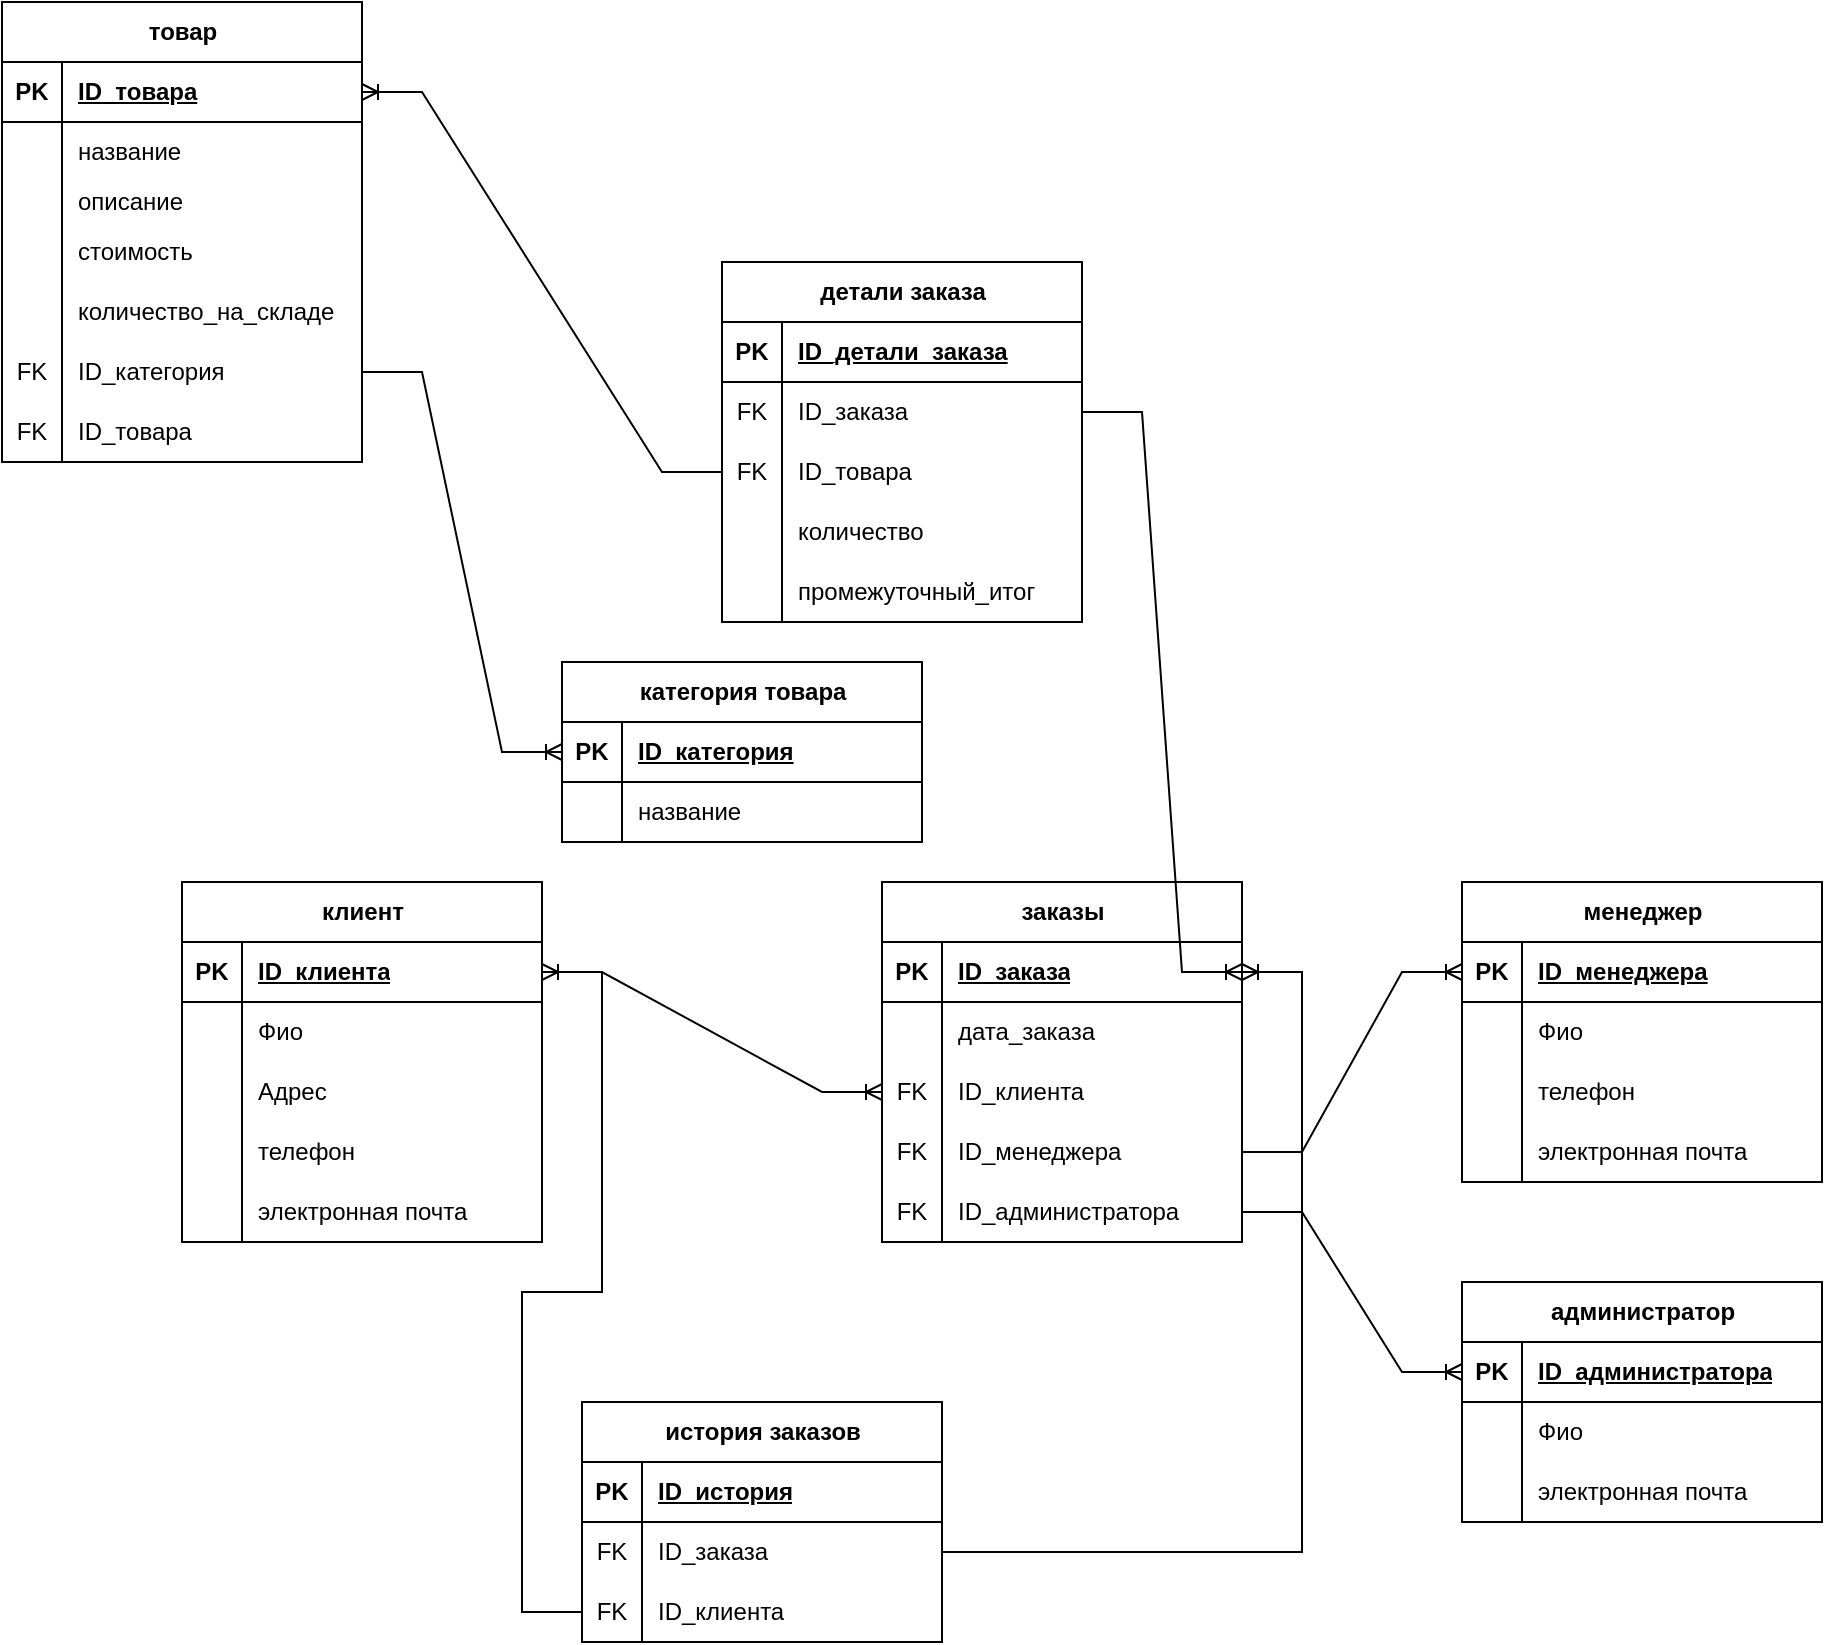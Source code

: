 <mxfile version="21.7.5" type="github">
  <diagram name="Страница — 1" id="rhq1m8IXzaC4B80bIpwR">
    <mxGraphModel dx="1939" dy="1632" grid="1" gridSize="10" guides="1" tooltips="1" connect="1" arrows="1" fold="1" page="1" pageScale="1" pageWidth="827" pageHeight="1169" math="0" shadow="0">
      <root>
        <mxCell id="0" />
        <mxCell id="1" parent="0" />
        <mxCell id="VX7Q1W0GFplWnX7gMB8S-1" value="клиент" style="shape=table;startSize=30;container=1;collapsible=1;childLayout=tableLayout;fixedRows=1;rowLines=0;fontStyle=1;align=center;resizeLast=1;html=1;" vertex="1" parent="1">
          <mxGeometry x="80" y="360" width="180" height="180" as="geometry" />
        </mxCell>
        <mxCell id="VX7Q1W0GFplWnX7gMB8S-2" value="" style="shape=tableRow;horizontal=0;startSize=0;swimlaneHead=0;swimlaneBody=0;fillColor=none;collapsible=0;dropTarget=0;points=[[0,0.5],[1,0.5]];portConstraint=eastwest;top=0;left=0;right=0;bottom=1;" vertex="1" parent="VX7Q1W0GFplWnX7gMB8S-1">
          <mxGeometry y="30" width="180" height="30" as="geometry" />
        </mxCell>
        <mxCell id="VX7Q1W0GFplWnX7gMB8S-3" value="PK" style="shape=partialRectangle;connectable=0;fillColor=none;top=0;left=0;bottom=0;right=0;fontStyle=1;overflow=hidden;whiteSpace=wrap;html=1;" vertex="1" parent="VX7Q1W0GFplWnX7gMB8S-2">
          <mxGeometry width="30" height="30" as="geometry">
            <mxRectangle width="30" height="30" as="alternateBounds" />
          </mxGeometry>
        </mxCell>
        <mxCell id="VX7Q1W0GFplWnX7gMB8S-4" value="ID_клиента" style="shape=partialRectangle;connectable=0;fillColor=none;top=0;left=0;bottom=0;right=0;align=left;spacingLeft=6;fontStyle=5;overflow=hidden;whiteSpace=wrap;html=1;" vertex="1" parent="VX7Q1W0GFplWnX7gMB8S-2">
          <mxGeometry x="30" width="150" height="30" as="geometry">
            <mxRectangle width="150" height="30" as="alternateBounds" />
          </mxGeometry>
        </mxCell>
        <mxCell id="VX7Q1W0GFplWnX7gMB8S-5" value="" style="shape=tableRow;horizontal=0;startSize=0;swimlaneHead=0;swimlaneBody=0;fillColor=none;collapsible=0;dropTarget=0;points=[[0,0.5],[1,0.5]];portConstraint=eastwest;top=0;left=0;right=0;bottom=0;" vertex="1" parent="VX7Q1W0GFplWnX7gMB8S-1">
          <mxGeometry y="60" width="180" height="30" as="geometry" />
        </mxCell>
        <mxCell id="VX7Q1W0GFplWnX7gMB8S-6" value="" style="shape=partialRectangle;connectable=0;fillColor=none;top=0;left=0;bottom=0;right=0;editable=1;overflow=hidden;whiteSpace=wrap;html=1;" vertex="1" parent="VX7Q1W0GFplWnX7gMB8S-5">
          <mxGeometry width="30" height="30" as="geometry">
            <mxRectangle width="30" height="30" as="alternateBounds" />
          </mxGeometry>
        </mxCell>
        <mxCell id="VX7Q1W0GFplWnX7gMB8S-7" value="Фио" style="shape=partialRectangle;connectable=0;fillColor=none;top=0;left=0;bottom=0;right=0;align=left;spacingLeft=6;overflow=hidden;whiteSpace=wrap;html=1;" vertex="1" parent="VX7Q1W0GFplWnX7gMB8S-5">
          <mxGeometry x="30" width="150" height="30" as="geometry">
            <mxRectangle width="150" height="30" as="alternateBounds" />
          </mxGeometry>
        </mxCell>
        <mxCell id="VX7Q1W0GFplWnX7gMB8S-8" value="" style="shape=tableRow;horizontal=0;startSize=0;swimlaneHead=0;swimlaneBody=0;fillColor=none;collapsible=0;dropTarget=0;points=[[0,0.5],[1,0.5]];portConstraint=eastwest;top=0;left=0;right=0;bottom=0;" vertex="1" parent="VX7Q1W0GFplWnX7gMB8S-1">
          <mxGeometry y="90" width="180" height="30" as="geometry" />
        </mxCell>
        <mxCell id="VX7Q1W0GFplWnX7gMB8S-9" value="" style="shape=partialRectangle;connectable=0;fillColor=none;top=0;left=0;bottom=0;right=0;editable=1;overflow=hidden;whiteSpace=wrap;html=1;" vertex="1" parent="VX7Q1W0GFplWnX7gMB8S-8">
          <mxGeometry width="30" height="30" as="geometry">
            <mxRectangle width="30" height="30" as="alternateBounds" />
          </mxGeometry>
        </mxCell>
        <mxCell id="VX7Q1W0GFplWnX7gMB8S-10" value="Адрес" style="shape=partialRectangle;connectable=0;fillColor=none;top=0;left=0;bottom=0;right=0;align=left;spacingLeft=6;overflow=hidden;whiteSpace=wrap;html=1;" vertex="1" parent="VX7Q1W0GFplWnX7gMB8S-8">
          <mxGeometry x="30" width="150" height="30" as="geometry">
            <mxRectangle width="150" height="30" as="alternateBounds" />
          </mxGeometry>
        </mxCell>
        <mxCell id="VX7Q1W0GFplWnX7gMB8S-11" value="" style="shape=tableRow;horizontal=0;startSize=0;swimlaneHead=0;swimlaneBody=0;fillColor=none;collapsible=0;dropTarget=0;points=[[0,0.5],[1,0.5]];portConstraint=eastwest;top=0;left=0;right=0;bottom=0;" vertex="1" parent="VX7Q1W0GFplWnX7gMB8S-1">
          <mxGeometry y="120" width="180" height="30" as="geometry" />
        </mxCell>
        <mxCell id="VX7Q1W0GFplWnX7gMB8S-12" value="" style="shape=partialRectangle;connectable=0;fillColor=none;top=0;left=0;bottom=0;right=0;editable=1;overflow=hidden;whiteSpace=wrap;html=1;" vertex="1" parent="VX7Q1W0GFplWnX7gMB8S-11">
          <mxGeometry width="30" height="30" as="geometry">
            <mxRectangle width="30" height="30" as="alternateBounds" />
          </mxGeometry>
        </mxCell>
        <mxCell id="VX7Q1W0GFplWnX7gMB8S-13" value="телефон" style="shape=partialRectangle;connectable=0;fillColor=none;top=0;left=0;bottom=0;right=0;align=left;spacingLeft=6;overflow=hidden;whiteSpace=wrap;html=1;" vertex="1" parent="VX7Q1W0GFplWnX7gMB8S-11">
          <mxGeometry x="30" width="150" height="30" as="geometry">
            <mxRectangle width="150" height="30" as="alternateBounds" />
          </mxGeometry>
        </mxCell>
        <mxCell id="VX7Q1W0GFplWnX7gMB8S-14" style="shape=tableRow;horizontal=0;startSize=0;swimlaneHead=0;swimlaneBody=0;fillColor=none;collapsible=0;dropTarget=0;points=[[0,0.5],[1,0.5]];portConstraint=eastwest;top=0;left=0;right=0;bottom=0;" vertex="1" parent="VX7Q1W0GFplWnX7gMB8S-1">
          <mxGeometry y="150" width="180" height="30" as="geometry" />
        </mxCell>
        <mxCell id="VX7Q1W0GFplWnX7gMB8S-15" style="shape=partialRectangle;connectable=0;fillColor=none;top=0;left=0;bottom=0;right=0;editable=1;overflow=hidden;whiteSpace=wrap;html=1;" vertex="1" parent="VX7Q1W0GFplWnX7gMB8S-14">
          <mxGeometry width="30" height="30" as="geometry">
            <mxRectangle width="30" height="30" as="alternateBounds" />
          </mxGeometry>
        </mxCell>
        <mxCell id="VX7Q1W0GFplWnX7gMB8S-16" value="электронная почта" style="shape=partialRectangle;connectable=0;fillColor=none;top=0;left=0;bottom=0;right=0;align=left;spacingLeft=6;overflow=hidden;whiteSpace=wrap;html=1;" vertex="1" parent="VX7Q1W0GFplWnX7gMB8S-14">
          <mxGeometry x="30" width="150" height="30" as="geometry">
            <mxRectangle width="150" height="30" as="alternateBounds" />
          </mxGeometry>
        </mxCell>
        <mxCell id="VX7Q1W0GFplWnX7gMB8S-17" value="менеджер" style="shape=table;startSize=30;container=1;collapsible=1;childLayout=tableLayout;fixedRows=1;rowLines=0;fontStyle=1;align=center;resizeLast=1;html=1;" vertex="1" parent="1">
          <mxGeometry x="720" y="360" width="180" height="150" as="geometry" />
        </mxCell>
        <mxCell id="VX7Q1W0GFplWnX7gMB8S-18" value="" style="shape=tableRow;horizontal=0;startSize=0;swimlaneHead=0;swimlaneBody=0;fillColor=none;collapsible=0;dropTarget=0;points=[[0,0.5],[1,0.5]];portConstraint=eastwest;top=0;left=0;right=0;bottom=1;" vertex="1" parent="VX7Q1W0GFplWnX7gMB8S-17">
          <mxGeometry y="30" width="180" height="30" as="geometry" />
        </mxCell>
        <mxCell id="VX7Q1W0GFplWnX7gMB8S-19" value="PK" style="shape=partialRectangle;connectable=0;fillColor=none;top=0;left=0;bottom=0;right=0;fontStyle=1;overflow=hidden;whiteSpace=wrap;html=1;" vertex="1" parent="VX7Q1W0GFplWnX7gMB8S-18">
          <mxGeometry width="30" height="30" as="geometry">
            <mxRectangle width="30" height="30" as="alternateBounds" />
          </mxGeometry>
        </mxCell>
        <mxCell id="VX7Q1W0GFplWnX7gMB8S-20" value="ID_менеджера" style="shape=partialRectangle;connectable=0;fillColor=none;top=0;left=0;bottom=0;right=0;align=left;spacingLeft=6;fontStyle=5;overflow=hidden;whiteSpace=wrap;html=1;" vertex="1" parent="VX7Q1W0GFplWnX7gMB8S-18">
          <mxGeometry x="30" width="150" height="30" as="geometry">
            <mxRectangle width="150" height="30" as="alternateBounds" />
          </mxGeometry>
        </mxCell>
        <mxCell id="VX7Q1W0GFplWnX7gMB8S-21" value="" style="shape=tableRow;horizontal=0;startSize=0;swimlaneHead=0;swimlaneBody=0;fillColor=none;collapsible=0;dropTarget=0;points=[[0,0.5],[1,0.5]];portConstraint=eastwest;top=0;left=0;right=0;bottom=0;" vertex="1" parent="VX7Q1W0GFplWnX7gMB8S-17">
          <mxGeometry y="60" width="180" height="30" as="geometry" />
        </mxCell>
        <mxCell id="VX7Q1W0GFplWnX7gMB8S-22" value="" style="shape=partialRectangle;connectable=0;fillColor=none;top=0;left=0;bottom=0;right=0;editable=1;overflow=hidden;whiteSpace=wrap;html=1;" vertex="1" parent="VX7Q1W0GFplWnX7gMB8S-21">
          <mxGeometry width="30" height="30" as="geometry">
            <mxRectangle width="30" height="30" as="alternateBounds" />
          </mxGeometry>
        </mxCell>
        <mxCell id="VX7Q1W0GFplWnX7gMB8S-23" value="Фио" style="shape=partialRectangle;connectable=0;fillColor=none;top=0;left=0;bottom=0;right=0;align=left;spacingLeft=6;overflow=hidden;whiteSpace=wrap;html=1;" vertex="1" parent="VX7Q1W0GFplWnX7gMB8S-21">
          <mxGeometry x="30" width="150" height="30" as="geometry">
            <mxRectangle width="150" height="30" as="alternateBounds" />
          </mxGeometry>
        </mxCell>
        <mxCell id="VX7Q1W0GFplWnX7gMB8S-24" value="" style="shape=tableRow;horizontal=0;startSize=0;swimlaneHead=0;swimlaneBody=0;fillColor=none;collapsible=0;dropTarget=0;points=[[0,0.5],[1,0.5]];portConstraint=eastwest;top=0;left=0;right=0;bottom=0;" vertex="1" parent="VX7Q1W0GFplWnX7gMB8S-17">
          <mxGeometry y="90" width="180" height="30" as="geometry" />
        </mxCell>
        <mxCell id="VX7Q1W0GFplWnX7gMB8S-25" value="" style="shape=partialRectangle;connectable=0;fillColor=none;top=0;left=0;bottom=0;right=0;editable=1;overflow=hidden;whiteSpace=wrap;html=1;" vertex="1" parent="VX7Q1W0GFplWnX7gMB8S-24">
          <mxGeometry width="30" height="30" as="geometry">
            <mxRectangle width="30" height="30" as="alternateBounds" />
          </mxGeometry>
        </mxCell>
        <mxCell id="VX7Q1W0GFplWnX7gMB8S-26" value="телефон" style="shape=partialRectangle;connectable=0;fillColor=none;top=0;left=0;bottom=0;right=0;align=left;spacingLeft=6;overflow=hidden;whiteSpace=wrap;html=1;" vertex="1" parent="VX7Q1W0GFplWnX7gMB8S-24">
          <mxGeometry x="30" width="150" height="30" as="geometry">
            <mxRectangle width="150" height="30" as="alternateBounds" />
          </mxGeometry>
        </mxCell>
        <mxCell id="VX7Q1W0GFplWnX7gMB8S-27" style="shape=tableRow;horizontal=0;startSize=0;swimlaneHead=0;swimlaneBody=0;fillColor=none;collapsible=0;dropTarget=0;points=[[0,0.5],[1,0.5]];portConstraint=eastwest;top=0;left=0;right=0;bottom=0;" vertex="1" parent="VX7Q1W0GFplWnX7gMB8S-17">
          <mxGeometry y="120" width="180" height="30" as="geometry" />
        </mxCell>
        <mxCell id="VX7Q1W0GFplWnX7gMB8S-28" style="shape=partialRectangle;connectable=0;fillColor=none;top=0;left=0;bottom=0;right=0;editable=1;overflow=hidden;whiteSpace=wrap;html=1;" vertex="1" parent="VX7Q1W0GFplWnX7gMB8S-27">
          <mxGeometry width="30" height="30" as="geometry">
            <mxRectangle width="30" height="30" as="alternateBounds" />
          </mxGeometry>
        </mxCell>
        <mxCell id="VX7Q1W0GFplWnX7gMB8S-29" value="электронная почта" style="shape=partialRectangle;connectable=0;fillColor=none;top=0;left=0;bottom=0;right=0;align=left;spacingLeft=6;overflow=hidden;whiteSpace=wrap;html=1;" vertex="1" parent="VX7Q1W0GFplWnX7gMB8S-27">
          <mxGeometry x="30" width="150" height="30" as="geometry">
            <mxRectangle width="150" height="30" as="alternateBounds" />
          </mxGeometry>
        </mxCell>
        <mxCell id="VX7Q1W0GFplWnX7gMB8S-30" value="администратор" style="shape=table;startSize=30;container=1;collapsible=1;childLayout=tableLayout;fixedRows=1;rowLines=0;fontStyle=1;align=center;resizeLast=1;html=1;" vertex="1" parent="1">
          <mxGeometry x="720" y="560" width="180" height="120" as="geometry" />
        </mxCell>
        <mxCell id="VX7Q1W0GFplWnX7gMB8S-31" value="" style="shape=tableRow;horizontal=0;startSize=0;swimlaneHead=0;swimlaneBody=0;fillColor=none;collapsible=0;dropTarget=0;points=[[0,0.5],[1,0.5]];portConstraint=eastwest;top=0;left=0;right=0;bottom=1;" vertex="1" parent="VX7Q1W0GFplWnX7gMB8S-30">
          <mxGeometry y="30" width="180" height="30" as="geometry" />
        </mxCell>
        <mxCell id="VX7Q1W0GFplWnX7gMB8S-32" value="PK" style="shape=partialRectangle;connectable=0;fillColor=none;top=0;left=0;bottom=0;right=0;fontStyle=1;overflow=hidden;whiteSpace=wrap;html=1;" vertex="1" parent="VX7Q1W0GFplWnX7gMB8S-31">
          <mxGeometry width="30" height="30" as="geometry">
            <mxRectangle width="30" height="30" as="alternateBounds" />
          </mxGeometry>
        </mxCell>
        <mxCell id="VX7Q1W0GFplWnX7gMB8S-33" value="ID_администратора" style="shape=partialRectangle;connectable=0;fillColor=none;top=0;left=0;bottom=0;right=0;align=left;spacingLeft=6;fontStyle=5;overflow=hidden;whiteSpace=wrap;html=1;" vertex="1" parent="VX7Q1W0GFplWnX7gMB8S-31">
          <mxGeometry x="30" width="150" height="30" as="geometry">
            <mxRectangle width="150" height="30" as="alternateBounds" />
          </mxGeometry>
        </mxCell>
        <mxCell id="VX7Q1W0GFplWnX7gMB8S-34" value="" style="shape=tableRow;horizontal=0;startSize=0;swimlaneHead=0;swimlaneBody=0;fillColor=none;collapsible=0;dropTarget=0;points=[[0,0.5],[1,0.5]];portConstraint=eastwest;top=0;left=0;right=0;bottom=0;" vertex="1" parent="VX7Q1W0GFplWnX7gMB8S-30">
          <mxGeometry y="60" width="180" height="30" as="geometry" />
        </mxCell>
        <mxCell id="VX7Q1W0GFplWnX7gMB8S-35" value="" style="shape=partialRectangle;connectable=0;fillColor=none;top=0;left=0;bottom=0;right=0;editable=1;overflow=hidden;whiteSpace=wrap;html=1;" vertex="1" parent="VX7Q1W0GFplWnX7gMB8S-34">
          <mxGeometry width="30" height="30" as="geometry">
            <mxRectangle width="30" height="30" as="alternateBounds" />
          </mxGeometry>
        </mxCell>
        <mxCell id="VX7Q1W0GFplWnX7gMB8S-36" value="Фио" style="shape=partialRectangle;connectable=0;fillColor=none;top=0;left=0;bottom=0;right=0;align=left;spacingLeft=6;overflow=hidden;whiteSpace=wrap;html=1;" vertex="1" parent="VX7Q1W0GFplWnX7gMB8S-34">
          <mxGeometry x="30" width="150" height="30" as="geometry">
            <mxRectangle width="150" height="30" as="alternateBounds" />
          </mxGeometry>
        </mxCell>
        <mxCell id="VX7Q1W0GFplWnX7gMB8S-37" style="shape=tableRow;horizontal=0;startSize=0;swimlaneHead=0;swimlaneBody=0;fillColor=none;collapsible=0;dropTarget=0;points=[[0,0.5],[1,0.5]];portConstraint=eastwest;top=0;left=0;right=0;bottom=0;" vertex="1" parent="VX7Q1W0GFplWnX7gMB8S-30">
          <mxGeometry y="90" width="180" height="30" as="geometry" />
        </mxCell>
        <mxCell id="VX7Q1W0GFplWnX7gMB8S-38" style="shape=partialRectangle;connectable=0;fillColor=none;top=0;left=0;bottom=0;right=0;editable=1;overflow=hidden;whiteSpace=wrap;html=1;" vertex="1" parent="VX7Q1W0GFplWnX7gMB8S-37">
          <mxGeometry width="30" height="30" as="geometry">
            <mxRectangle width="30" height="30" as="alternateBounds" />
          </mxGeometry>
        </mxCell>
        <mxCell id="VX7Q1W0GFplWnX7gMB8S-39" value="электронная почта" style="shape=partialRectangle;connectable=0;fillColor=none;top=0;left=0;bottom=0;right=0;align=left;spacingLeft=6;overflow=hidden;whiteSpace=wrap;html=1;" vertex="1" parent="VX7Q1W0GFplWnX7gMB8S-37">
          <mxGeometry x="30" width="150" height="30" as="geometry">
            <mxRectangle width="150" height="30" as="alternateBounds" />
          </mxGeometry>
        </mxCell>
        <mxCell id="VX7Q1W0GFplWnX7gMB8S-40" value="категория товара" style="shape=table;startSize=30;container=1;collapsible=1;childLayout=tableLayout;fixedRows=1;rowLines=0;fontStyle=1;align=center;resizeLast=1;html=1;" vertex="1" parent="1">
          <mxGeometry x="270" y="250" width="180" height="90" as="geometry" />
        </mxCell>
        <mxCell id="VX7Q1W0GFplWnX7gMB8S-41" value="" style="shape=tableRow;horizontal=0;startSize=0;swimlaneHead=0;swimlaneBody=0;fillColor=none;collapsible=0;dropTarget=0;points=[[0,0.5],[1,0.5]];portConstraint=eastwest;top=0;left=0;right=0;bottom=1;" vertex="1" parent="VX7Q1W0GFplWnX7gMB8S-40">
          <mxGeometry y="30" width="180" height="30" as="geometry" />
        </mxCell>
        <mxCell id="VX7Q1W0GFplWnX7gMB8S-42" value="PK" style="shape=partialRectangle;connectable=0;fillColor=none;top=0;left=0;bottom=0;right=0;fontStyle=1;overflow=hidden;whiteSpace=wrap;html=1;" vertex="1" parent="VX7Q1W0GFplWnX7gMB8S-41">
          <mxGeometry width="30" height="30" as="geometry">
            <mxRectangle width="30" height="30" as="alternateBounds" />
          </mxGeometry>
        </mxCell>
        <mxCell id="VX7Q1W0GFplWnX7gMB8S-43" value="ID_категория" style="shape=partialRectangle;connectable=0;fillColor=none;top=0;left=0;bottom=0;right=0;align=left;spacingLeft=6;fontStyle=5;overflow=hidden;whiteSpace=wrap;html=1;" vertex="1" parent="VX7Q1W0GFplWnX7gMB8S-41">
          <mxGeometry x="30" width="150" height="30" as="geometry">
            <mxRectangle width="150" height="30" as="alternateBounds" />
          </mxGeometry>
        </mxCell>
        <mxCell id="VX7Q1W0GFplWnX7gMB8S-44" value="" style="shape=tableRow;horizontal=0;startSize=0;swimlaneHead=0;swimlaneBody=0;fillColor=none;collapsible=0;dropTarget=0;points=[[0,0.5],[1,0.5]];portConstraint=eastwest;top=0;left=0;right=0;bottom=0;" vertex="1" parent="VX7Q1W0GFplWnX7gMB8S-40">
          <mxGeometry y="60" width="180" height="30" as="geometry" />
        </mxCell>
        <mxCell id="VX7Q1W0GFplWnX7gMB8S-45" value="" style="shape=partialRectangle;connectable=0;fillColor=none;top=0;left=0;bottom=0;right=0;editable=1;overflow=hidden;whiteSpace=wrap;html=1;" vertex="1" parent="VX7Q1W0GFplWnX7gMB8S-44">
          <mxGeometry width="30" height="30" as="geometry">
            <mxRectangle width="30" height="30" as="alternateBounds" />
          </mxGeometry>
        </mxCell>
        <mxCell id="VX7Q1W0GFplWnX7gMB8S-46" value="название" style="shape=partialRectangle;connectable=0;fillColor=none;top=0;left=0;bottom=0;right=0;align=left;spacingLeft=6;overflow=hidden;whiteSpace=wrap;html=1;" vertex="1" parent="VX7Q1W0GFplWnX7gMB8S-44">
          <mxGeometry x="30" width="150" height="30" as="geometry">
            <mxRectangle width="150" height="30" as="alternateBounds" />
          </mxGeometry>
        </mxCell>
        <mxCell id="VX7Q1W0GFplWnX7gMB8S-47" value="детали заказа" style="shape=table;startSize=30;container=1;collapsible=1;childLayout=tableLayout;fixedRows=1;rowLines=0;fontStyle=1;align=center;resizeLast=1;html=1;" vertex="1" parent="1">
          <mxGeometry x="350" y="50" width="180" height="180" as="geometry" />
        </mxCell>
        <mxCell id="VX7Q1W0GFplWnX7gMB8S-48" value="" style="shape=tableRow;horizontal=0;startSize=0;swimlaneHead=0;swimlaneBody=0;fillColor=none;collapsible=0;dropTarget=0;points=[[0,0.5],[1,0.5]];portConstraint=eastwest;top=0;left=0;right=0;bottom=1;" vertex="1" parent="VX7Q1W0GFplWnX7gMB8S-47">
          <mxGeometry y="30" width="180" height="30" as="geometry" />
        </mxCell>
        <mxCell id="VX7Q1W0GFplWnX7gMB8S-49" value="PK" style="shape=partialRectangle;connectable=0;fillColor=none;top=0;left=0;bottom=0;right=0;fontStyle=1;overflow=hidden;whiteSpace=wrap;html=1;" vertex="1" parent="VX7Q1W0GFplWnX7gMB8S-48">
          <mxGeometry width="30" height="30" as="geometry">
            <mxRectangle width="30" height="30" as="alternateBounds" />
          </mxGeometry>
        </mxCell>
        <mxCell id="VX7Q1W0GFplWnX7gMB8S-50" value="ID_детали_заказа" style="shape=partialRectangle;connectable=0;fillColor=none;top=0;left=0;bottom=0;right=0;align=left;spacingLeft=6;fontStyle=5;overflow=hidden;whiteSpace=wrap;html=1;" vertex="1" parent="VX7Q1W0GFplWnX7gMB8S-48">
          <mxGeometry x="30" width="150" height="30" as="geometry">
            <mxRectangle width="150" height="30" as="alternateBounds" />
          </mxGeometry>
        </mxCell>
        <mxCell id="VX7Q1W0GFplWnX7gMB8S-51" value="" style="shape=tableRow;horizontal=0;startSize=0;swimlaneHead=0;swimlaneBody=0;fillColor=none;collapsible=0;dropTarget=0;points=[[0,0.5],[1,0.5]];portConstraint=eastwest;top=0;left=0;right=0;bottom=0;" vertex="1" parent="VX7Q1W0GFplWnX7gMB8S-47">
          <mxGeometry y="60" width="180" height="30" as="geometry" />
        </mxCell>
        <mxCell id="VX7Q1W0GFplWnX7gMB8S-52" value="FK" style="shape=partialRectangle;connectable=0;fillColor=none;top=0;left=0;bottom=0;right=0;editable=1;overflow=hidden;whiteSpace=wrap;html=1;" vertex="1" parent="VX7Q1W0GFplWnX7gMB8S-51">
          <mxGeometry width="30" height="30" as="geometry">
            <mxRectangle width="30" height="30" as="alternateBounds" />
          </mxGeometry>
        </mxCell>
        <mxCell id="VX7Q1W0GFplWnX7gMB8S-53" value="ID_заказа" style="shape=partialRectangle;connectable=0;fillColor=none;top=0;left=0;bottom=0;right=0;align=left;spacingLeft=6;overflow=hidden;whiteSpace=wrap;html=1;" vertex="1" parent="VX7Q1W0GFplWnX7gMB8S-51">
          <mxGeometry x="30" width="150" height="30" as="geometry">
            <mxRectangle width="150" height="30" as="alternateBounds" />
          </mxGeometry>
        </mxCell>
        <mxCell id="VX7Q1W0GFplWnX7gMB8S-54" value="" style="shape=tableRow;horizontal=0;startSize=0;swimlaneHead=0;swimlaneBody=0;fillColor=none;collapsible=0;dropTarget=0;points=[[0,0.5],[1,0.5]];portConstraint=eastwest;top=0;left=0;right=0;bottom=0;" vertex="1" parent="VX7Q1W0GFplWnX7gMB8S-47">
          <mxGeometry y="90" width="180" height="30" as="geometry" />
        </mxCell>
        <mxCell id="VX7Q1W0GFplWnX7gMB8S-55" value="FK" style="shape=partialRectangle;connectable=0;fillColor=none;top=0;left=0;bottom=0;right=0;editable=1;overflow=hidden;whiteSpace=wrap;html=1;" vertex="1" parent="VX7Q1W0GFplWnX7gMB8S-54">
          <mxGeometry width="30" height="30" as="geometry">
            <mxRectangle width="30" height="30" as="alternateBounds" />
          </mxGeometry>
        </mxCell>
        <mxCell id="VX7Q1W0GFplWnX7gMB8S-56" value="ID_товара" style="shape=partialRectangle;connectable=0;fillColor=none;top=0;left=0;bottom=0;right=0;align=left;spacingLeft=6;overflow=hidden;whiteSpace=wrap;html=1;" vertex="1" parent="VX7Q1W0GFplWnX7gMB8S-54">
          <mxGeometry x="30" width="150" height="30" as="geometry">
            <mxRectangle width="150" height="30" as="alternateBounds" />
          </mxGeometry>
        </mxCell>
        <mxCell id="VX7Q1W0GFplWnX7gMB8S-57" value="" style="shape=tableRow;horizontal=0;startSize=0;swimlaneHead=0;swimlaneBody=0;fillColor=none;collapsible=0;dropTarget=0;points=[[0,0.5],[1,0.5]];portConstraint=eastwest;top=0;left=0;right=0;bottom=0;" vertex="1" parent="VX7Q1W0GFplWnX7gMB8S-47">
          <mxGeometry y="120" width="180" height="30" as="geometry" />
        </mxCell>
        <mxCell id="VX7Q1W0GFplWnX7gMB8S-58" value="" style="shape=partialRectangle;connectable=0;fillColor=none;top=0;left=0;bottom=0;right=0;editable=1;overflow=hidden;whiteSpace=wrap;html=1;" vertex="1" parent="VX7Q1W0GFplWnX7gMB8S-57">
          <mxGeometry width="30" height="30" as="geometry">
            <mxRectangle width="30" height="30" as="alternateBounds" />
          </mxGeometry>
        </mxCell>
        <mxCell id="VX7Q1W0GFplWnX7gMB8S-59" value="количество" style="shape=partialRectangle;connectable=0;fillColor=none;top=0;left=0;bottom=0;right=0;align=left;spacingLeft=6;overflow=hidden;whiteSpace=wrap;html=1;" vertex="1" parent="VX7Q1W0GFplWnX7gMB8S-57">
          <mxGeometry x="30" width="150" height="30" as="geometry">
            <mxRectangle width="150" height="30" as="alternateBounds" />
          </mxGeometry>
        </mxCell>
        <mxCell id="VX7Q1W0GFplWnX7gMB8S-60" style="shape=tableRow;horizontal=0;startSize=0;swimlaneHead=0;swimlaneBody=0;fillColor=none;collapsible=0;dropTarget=0;points=[[0,0.5],[1,0.5]];portConstraint=eastwest;top=0;left=0;right=0;bottom=0;" vertex="1" parent="VX7Q1W0GFplWnX7gMB8S-47">
          <mxGeometry y="150" width="180" height="30" as="geometry" />
        </mxCell>
        <mxCell id="VX7Q1W0GFplWnX7gMB8S-61" style="shape=partialRectangle;connectable=0;fillColor=none;top=0;left=0;bottom=0;right=0;editable=1;overflow=hidden;whiteSpace=wrap;html=1;" vertex="1" parent="VX7Q1W0GFplWnX7gMB8S-60">
          <mxGeometry width="30" height="30" as="geometry">
            <mxRectangle width="30" height="30" as="alternateBounds" />
          </mxGeometry>
        </mxCell>
        <mxCell id="VX7Q1W0GFplWnX7gMB8S-62" value="промежуточный_итог" style="shape=partialRectangle;connectable=0;fillColor=none;top=0;left=0;bottom=0;right=0;align=left;spacingLeft=6;overflow=hidden;whiteSpace=wrap;html=1;" vertex="1" parent="VX7Q1W0GFplWnX7gMB8S-60">
          <mxGeometry x="30" width="150" height="30" as="geometry">
            <mxRectangle width="150" height="30" as="alternateBounds" />
          </mxGeometry>
        </mxCell>
        <mxCell id="VX7Q1W0GFplWnX7gMB8S-63" value="история заказов" style="shape=table;startSize=30;container=1;collapsible=1;childLayout=tableLayout;fixedRows=1;rowLines=0;fontStyle=1;align=center;resizeLast=1;html=1;" vertex="1" parent="1">
          <mxGeometry x="280" y="620" width="180" height="120" as="geometry" />
        </mxCell>
        <mxCell id="VX7Q1W0GFplWnX7gMB8S-64" value="" style="shape=tableRow;horizontal=0;startSize=0;swimlaneHead=0;swimlaneBody=0;fillColor=none;collapsible=0;dropTarget=0;points=[[0,0.5],[1,0.5]];portConstraint=eastwest;top=0;left=0;right=0;bottom=1;" vertex="1" parent="VX7Q1W0GFplWnX7gMB8S-63">
          <mxGeometry y="30" width="180" height="30" as="geometry" />
        </mxCell>
        <mxCell id="VX7Q1W0GFplWnX7gMB8S-65" value="PK" style="shape=partialRectangle;connectable=0;fillColor=none;top=0;left=0;bottom=0;right=0;fontStyle=1;overflow=hidden;whiteSpace=wrap;html=1;" vertex="1" parent="VX7Q1W0GFplWnX7gMB8S-64">
          <mxGeometry width="30" height="30" as="geometry">
            <mxRectangle width="30" height="30" as="alternateBounds" />
          </mxGeometry>
        </mxCell>
        <mxCell id="VX7Q1W0GFplWnX7gMB8S-66" value="ID_история" style="shape=partialRectangle;connectable=0;fillColor=none;top=0;left=0;bottom=0;right=0;align=left;spacingLeft=6;fontStyle=5;overflow=hidden;whiteSpace=wrap;html=1;" vertex="1" parent="VX7Q1W0GFplWnX7gMB8S-64">
          <mxGeometry x="30" width="150" height="30" as="geometry">
            <mxRectangle width="150" height="30" as="alternateBounds" />
          </mxGeometry>
        </mxCell>
        <mxCell id="VX7Q1W0GFplWnX7gMB8S-67" value="" style="shape=tableRow;horizontal=0;startSize=0;swimlaneHead=0;swimlaneBody=0;fillColor=none;collapsible=0;dropTarget=0;points=[[0,0.5],[1,0.5]];portConstraint=eastwest;top=0;left=0;right=0;bottom=0;" vertex="1" parent="VX7Q1W0GFplWnX7gMB8S-63">
          <mxGeometry y="60" width="180" height="30" as="geometry" />
        </mxCell>
        <mxCell id="VX7Q1W0GFplWnX7gMB8S-68" value="FK" style="shape=partialRectangle;connectable=0;fillColor=none;top=0;left=0;bottom=0;right=0;editable=1;overflow=hidden;whiteSpace=wrap;html=1;" vertex="1" parent="VX7Q1W0GFplWnX7gMB8S-67">
          <mxGeometry width="30" height="30" as="geometry">
            <mxRectangle width="30" height="30" as="alternateBounds" />
          </mxGeometry>
        </mxCell>
        <mxCell id="VX7Q1W0GFplWnX7gMB8S-69" value="ID_заказа" style="shape=partialRectangle;connectable=0;fillColor=none;top=0;left=0;bottom=0;right=0;align=left;spacingLeft=6;overflow=hidden;whiteSpace=wrap;html=1;" vertex="1" parent="VX7Q1W0GFplWnX7gMB8S-67">
          <mxGeometry x="30" width="150" height="30" as="geometry">
            <mxRectangle width="150" height="30" as="alternateBounds" />
          </mxGeometry>
        </mxCell>
        <mxCell id="VX7Q1W0GFplWnX7gMB8S-70" style="shape=tableRow;horizontal=0;startSize=0;swimlaneHead=0;swimlaneBody=0;fillColor=none;collapsible=0;dropTarget=0;points=[[0,0.5],[1,0.5]];portConstraint=eastwest;top=0;left=0;right=0;bottom=0;" vertex="1" parent="VX7Q1W0GFplWnX7gMB8S-63">
          <mxGeometry y="90" width="180" height="30" as="geometry" />
        </mxCell>
        <mxCell id="VX7Q1W0GFplWnX7gMB8S-71" value="FK" style="shape=partialRectangle;connectable=0;fillColor=none;top=0;left=0;bottom=0;right=0;editable=1;overflow=hidden;whiteSpace=wrap;html=1;" vertex="1" parent="VX7Q1W0GFplWnX7gMB8S-70">
          <mxGeometry width="30" height="30" as="geometry">
            <mxRectangle width="30" height="30" as="alternateBounds" />
          </mxGeometry>
        </mxCell>
        <mxCell id="VX7Q1W0GFplWnX7gMB8S-72" value="ID_клиента" style="shape=partialRectangle;connectable=0;fillColor=none;top=0;left=0;bottom=0;right=0;align=left;spacingLeft=6;overflow=hidden;whiteSpace=wrap;html=1;" vertex="1" parent="VX7Q1W0GFplWnX7gMB8S-70">
          <mxGeometry x="30" width="150" height="30" as="geometry">
            <mxRectangle width="150" height="30" as="alternateBounds" />
          </mxGeometry>
        </mxCell>
        <mxCell id="VX7Q1W0GFplWnX7gMB8S-73" value="" style="edgeStyle=entityRelationEdgeStyle;fontSize=12;html=1;endArrow=ERoneToMany;rounded=0;entryX=0;entryY=0.5;entryDx=0;entryDy=0;exitX=1;exitY=0.5;exitDx=0;exitDy=0;" edge="1" parent="1" source="VX7Q1W0GFplWnX7gMB8S-2" target="VX7Q1W0GFplWnX7gMB8S-81">
          <mxGeometry width="100" height="100" relative="1" as="geometry">
            <mxPoint x="390" y="310" as="sourcePoint" />
            <mxPoint x="470" y="350" as="targetPoint" />
            <Array as="points">
              <mxPoint x="500" y="350" />
              <mxPoint x="490" y="330" />
              <mxPoint x="460" y="380" />
            </Array>
          </mxGeometry>
        </mxCell>
        <mxCell id="VX7Q1W0GFplWnX7gMB8S-74" value="заказы" style="shape=table;startSize=30;container=1;collapsible=1;childLayout=tableLayout;fixedRows=1;rowLines=0;fontStyle=1;align=center;resizeLast=1;html=1;" vertex="1" parent="1">
          <mxGeometry x="430" y="360" width="180" height="180" as="geometry" />
        </mxCell>
        <mxCell id="VX7Q1W0GFplWnX7gMB8S-75" value="" style="shape=tableRow;horizontal=0;startSize=0;swimlaneHead=0;swimlaneBody=0;fillColor=none;collapsible=0;dropTarget=0;points=[[0,0.5],[1,0.5]];portConstraint=eastwest;top=0;left=0;right=0;bottom=1;" vertex="1" parent="VX7Q1W0GFplWnX7gMB8S-74">
          <mxGeometry y="30" width="180" height="30" as="geometry" />
        </mxCell>
        <mxCell id="VX7Q1W0GFplWnX7gMB8S-76" value="PK" style="shape=partialRectangle;connectable=0;fillColor=none;top=0;left=0;bottom=0;right=0;fontStyle=1;overflow=hidden;whiteSpace=wrap;html=1;" vertex="1" parent="VX7Q1W0GFplWnX7gMB8S-75">
          <mxGeometry width="30" height="30" as="geometry">
            <mxRectangle width="30" height="30" as="alternateBounds" />
          </mxGeometry>
        </mxCell>
        <mxCell id="VX7Q1W0GFplWnX7gMB8S-77" value="ID_заказа" style="shape=partialRectangle;connectable=0;fillColor=none;top=0;left=0;bottom=0;right=0;align=left;spacingLeft=6;fontStyle=5;overflow=hidden;whiteSpace=wrap;html=1;" vertex="1" parent="VX7Q1W0GFplWnX7gMB8S-75">
          <mxGeometry x="30" width="150" height="30" as="geometry">
            <mxRectangle width="150" height="30" as="alternateBounds" />
          </mxGeometry>
        </mxCell>
        <mxCell id="VX7Q1W0GFplWnX7gMB8S-78" value="" style="shape=tableRow;horizontal=0;startSize=0;swimlaneHead=0;swimlaneBody=0;fillColor=none;collapsible=0;dropTarget=0;points=[[0,0.5],[1,0.5]];portConstraint=eastwest;top=0;left=0;right=0;bottom=0;" vertex="1" parent="VX7Q1W0GFplWnX7gMB8S-74">
          <mxGeometry y="60" width="180" height="30" as="geometry" />
        </mxCell>
        <mxCell id="VX7Q1W0GFplWnX7gMB8S-79" value="" style="shape=partialRectangle;connectable=0;fillColor=none;top=0;left=0;bottom=0;right=0;editable=1;overflow=hidden;whiteSpace=wrap;html=1;" vertex="1" parent="VX7Q1W0GFplWnX7gMB8S-78">
          <mxGeometry width="30" height="30" as="geometry">
            <mxRectangle width="30" height="30" as="alternateBounds" />
          </mxGeometry>
        </mxCell>
        <mxCell id="VX7Q1W0GFplWnX7gMB8S-80" value="дата_заказа" style="shape=partialRectangle;connectable=0;fillColor=none;top=0;left=0;bottom=0;right=0;align=left;spacingLeft=6;overflow=hidden;whiteSpace=wrap;html=1;" vertex="1" parent="VX7Q1W0GFplWnX7gMB8S-78">
          <mxGeometry x="30" width="150" height="30" as="geometry">
            <mxRectangle width="150" height="30" as="alternateBounds" />
          </mxGeometry>
        </mxCell>
        <mxCell id="VX7Q1W0GFplWnX7gMB8S-81" value="" style="shape=tableRow;horizontal=0;startSize=0;swimlaneHead=0;swimlaneBody=0;fillColor=none;collapsible=0;dropTarget=0;points=[[0,0.5],[1,0.5]];portConstraint=eastwest;top=0;left=0;right=0;bottom=0;" vertex="1" parent="VX7Q1W0GFplWnX7gMB8S-74">
          <mxGeometry y="90" width="180" height="30" as="geometry" />
        </mxCell>
        <mxCell id="VX7Q1W0GFplWnX7gMB8S-82" value="FK" style="shape=partialRectangle;connectable=0;fillColor=none;top=0;left=0;bottom=0;right=0;editable=1;overflow=hidden;whiteSpace=wrap;html=1;" vertex="1" parent="VX7Q1W0GFplWnX7gMB8S-81">
          <mxGeometry width="30" height="30" as="geometry">
            <mxRectangle width="30" height="30" as="alternateBounds" />
          </mxGeometry>
        </mxCell>
        <mxCell id="VX7Q1W0GFplWnX7gMB8S-83" value="ID_клиента" style="shape=partialRectangle;connectable=0;fillColor=none;top=0;left=0;bottom=0;right=0;align=left;spacingLeft=6;overflow=hidden;whiteSpace=wrap;html=1;" vertex="1" parent="VX7Q1W0GFplWnX7gMB8S-81">
          <mxGeometry x="30" width="150" height="30" as="geometry">
            <mxRectangle width="150" height="30" as="alternateBounds" />
          </mxGeometry>
        </mxCell>
        <mxCell id="VX7Q1W0GFplWnX7gMB8S-84" value="" style="shape=tableRow;horizontal=0;startSize=0;swimlaneHead=0;swimlaneBody=0;fillColor=none;collapsible=0;dropTarget=0;points=[[0,0.5],[1,0.5]];portConstraint=eastwest;top=0;left=0;right=0;bottom=0;" vertex="1" parent="VX7Q1W0GFplWnX7gMB8S-74">
          <mxGeometry y="120" width="180" height="30" as="geometry" />
        </mxCell>
        <mxCell id="VX7Q1W0GFplWnX7gMB8S-85" value="FK" style="shape=partialRectangle;connectable=0;fillColor=none;top=0;left=0;bottom=0;right=0;editable=1;overflow=hidden;whiteSpace=wrap;html=1;" vertex="1" parent="VX7Q1W0GFplWnX7gMB8S-84">
          <mxGeometry width="30" height="30" as="geometry">
            <mxRectangle width="30" height="30" as="alternateBounds" />
          </mxGeometry>
        </mxCell>
        <mxCell id="VX7Q1W0GFplWnX7gMB8S-86" value="ID_менеджера" style="shape=partialRectangle;connectable=0;fillColor=none;top=0;left=0;bottom=0;right=0;align=left;spacingLeft=6;overflow=hidden;whiteSpace=wrap;html=1;" vertex="1" parent="VX7Q1W0GFplWnX7gMB8S-84">
          <mxGeometry x="30" width="150" height="30" as="geometry">
            <mxRectangle width="150" height="30" as="alternateBounds" />
          </mxGeometry>
        </mxCell>
        <mxCell id="VX7Q1W0GFplWnX7gMB8S-87" style="shape=tableRow;horizontal=0;startSize=0;swimlaneHead=0;swimlaneBody=0;fillColor=none;collapsible=0;dropTarget=0;points=[[0,0.5],[1,0.5]];portConstraint=eastwest;top=0;left=0;right=0;bottom=0;" vertex="1" parent="VX7Q1W0GFplWnX7gMB8S-74">
          <mxGeometry y="150" width="180" height="30" as="geometry" />
        </mxCell>
        <mxCell id="VX7Q1W0GFplWnX7gMB8S-88" value="FK" style="shape=partialRectangle;connectable=0;fillColor=none;top=0;left=0;bottom=0;right=0;editable=1;overflow=hidden;whiteSpace=wrap;html=1;" vertex="1" parent="VX7Q1W0GFplWnX7gMB8S-87">
          <mxGeometry width="30" height="30" as="geometry">
            <mxRectangle width="30" height="30" as="alternateBounds" />
          </mxGeometry>
        </mxCell>
        <mxCell id="VX7Q1W0GFplWnX7gMB8S-89" value="ID_администратора" style="shape=partialRectangle;connectable=0;fillColor=none;top=0;left=0;bottom=0;right=0;align=left;spacingLeft=6;overflow=hidden;whiteSpace=wrap;html=1;" vertex="1" parent="VX7Q1W0GFplWnX7gMB8S-87">
          <mxGeometry x="30" width="150" height="30" as="geometry">
            <mxRectangle width="150" height="30" as="alternateBounds" />
          </mxGeometry>
        </mxCell>
        <mxCell id="VX7Q1W0GFplWnX7gMB8S-90" value="" style="edgeStyle=entityRelationEdgeStyle;fontSize=12;html=1;endArrow=ERoneToMany;rounded=0;exitX=1;exitY=0.5;exitDx=0;exitDy=0;entryX=0;entryY=0.5;entryDx=0;entryDy=0;" edge="1" parent="1" source="VX7Q1W0GFplWnX7gMB8S-84" target="VX7Q1W0GFplWnX7gMB8S-18">
          <mxGeometry width="100" height="100" relative="1" as="geometry">
            <mxPoint x="270" y="415" as="sourcePoint" />
            <mxPoint x="450" y="610" as="targetPoint" />
            <Array as="points">
              <mxPoint x="510" y="360" />
              <mxPoint x="500" y="340" />
              <mxPoint x="470" y="390" />
            </Array>
          </mxGeometry>
        </mxCell>
        <mxCell id="VX7Q1W0GFplWnX7gMB8S-91" value="" style="edgeStyle=entityRelationEdgeStyle;fontSize=12;html=1;endArrow=ERoneToMany;rounded=0;exitX=1;exitY=0.5;exitDx=0;exitDy=0;entryX=0;entryY=0.5;entryDx=0;entryDy=0;" edge="1" parent="1" source="VX7Q1W0GFplWnX7gMB8S-87" target="VX7Q1W0GFplWnX7gMB8S-31">
          <mxGeometry width="100" height="100" relative="1" as="geometry">
            <mxPoint x="620" y="589" as="sourcePoint" />
            <mxPoint x="730" y="499" as="targetPoint" />
            <Array as="points">
              <mxPoint x="520" y="454" />
              <mxPoint x="690" y="694" />
              <mxPoint x="510" y="434" />
              <mxPoint x="480" y="484" />
            </Array>
          </mxGeometry>
        </mxCell>
        <mxCell id="VX7Q1W0GFplWnX7gMB8S-92" value="" style="edgeStyle=entityRelationEdgeStyle;fontSize=12;html=1;endArrow=ERoneToMany;rounded=0;exitX=1;exitY=0.5;exitDx=0;exitDy=0;entryX=1;entryY=0.5;entryDx=0;entryDy=0;" edge="1" parent="1" source="VX7Q1W0GFplWnX7gMB8S-51" target="VX7Q1W0GFplWnX7gMB8S-75">
          <mxGeometry width="100" height="100" relative="1" as="geometry">
            <mxPoint x="250" y="240" as="sourcePoint" />
            <mxPoint x="350" y="220" as="targetPoint" />
            <Array as="points">
              <mxPoint x="510" y="360" />
              <mxPoint x="500" y="340" />
              <mxPoint x="470" y="390" />
            </Array>
          </mxGeometry>
        </mxCell>
        <mxCell id="VX7Q1W0GFplWnX7gMB8S-93" value="" style="edgeStyle=entityRelationEdgeStyle;fontSize=12;html=1;endArrow=ERoneToMany;rounded=0;exitX=1;exitY=0.5;exitDx=0;exitDy=0;entryX=0;entryY=0.5;entryDx=0;entryDy=0;" edge="1" parent="1" source="VX7Q1W0GFplWnX7gMB8S-110" target="VX7Q1W0GFplWnX7gMB8S-41">
          <mxGeometry width="100" height="100" relative="1" as="geometry">
            <mxPoint x="50" y="80" as="sourcePoint" />
            <mxPoint x="140" y="250" as="targetPoint" />
            <Array as="points">
              <mxPoint x="720" y="210" />
              <mxPoint x="710" y="190" />
              <mxPoint x="680" y="240" />
            </Array>
          </mxGeometry>
        </mxCell>
        <mxCell id="VX7Q1W0GFplWnX7gMB8S-94" value="товар" style="shape=table;startSize=30;container=1;collapsible=1;childLayout=tableLayout;fixedRows=1;rowLines=0;fontStyle=1;align=center;resizeLast=1;html=1;" vertex="1" parent="1">
          <mxGeometry x="-10" y="-80" width="180" height="230" as="geometry" />
        </mxCell>
        <mxCell id="VX7Q1W0GFplWnX7gMB8S-95" value="" style="shape=tableRow;horizontal=0;startSize=0;swimlaneHead=0;swimlaneBody=0;fillColor=none;collapsible=0;dropTarget=0;points=[[0,0.5],[1,0.5]];portConstraint=eastwest;top=0;left=0;right=0;bottom=1;" vertex="1" parent="VX7Q1W0GFplWnX7gMB8S-94">
          <mxGeometry y="30" width="180" height="30" as="geometry" />
        </mxCell>
        <mxCell id="VX7Q1W0GFplWnX7gMB8S-96" value="PK" style="shape=partialRectangle;connectable=0;fillColor=none;top=0;left=0;bottom=0;right=0;fontStyle=1;overflow=hidden;whiteSpace=wrap;html=1;" vertex="1" parent="VX7Q1W0GFplWnX7gMB8S-95">
          <mxGeometry width="30" height="30" as="geometry">
            <mxRectangle width="30" height="30" as="alternateBounds" />
          </mxGeometry>
        </mxCell>
        <mxCell id="VX7Q1W0GFplWnX7gMB8S-97" value="ID_товара" style="shape=partialRectangle;connectable=0;fillColor=none;top=0;left=0;bottom=0;right=0;align=left;spacingLeft=6;fontStyle=5;overflow=hidden;whiteSpace=wrap;html=1;" vertex="1" parent="VX7Q1W0GFplWnX7gMB8S-95">
          <mxGeometry x="30" width="150" height="30" as="geometry">
            <mxRectangle width="150" height="30" as="alternateBounds" />
          </mxGeometry>
        </mxCell>
        <mxCell id="VX7Q1W0GFplWnX7gMB8S-98" value="" style="shape=tableRow;horizontal=0;startSize=0;swimlaneHead=0;swimlaneBody=0;fillColor=none;collapsible=0;dropTarget=0;points=[[0,0.5],[1,0.5]];portConstraint=eastwest;top=0;left=0;right=0;bottom=0;" vertex="1" parent="VX7Q1W0GFplWnX7gMB8S-94">
          <mxGeometry y="60" width="180" height="30" as="geometry" />
        </mxCell>
        <mxCell id="VX7Q1W0GFplWnX7gMB8S-99" value="" style="shape=partialRectangle;connectable=0;fillColor=none;top=0;left=0;bottom=0;right=0;editable=1;overflow=hidden;whiteSpace=wrap;html=1;" vertex="1" parent="VX7Q1W0GFplWnX7gMB8S-98">
          <mxGeometry width="30" height="30" as="geometry">
            <mxRectangle width="30" height="30" as="alternateBounds" />
          </mxGeometry>
        </mxCell>
        <mxCell id="VX7Q1W0GFplWnX7gMB8S-100" value="название" style="shape=partialRectangle;connectable=0;fillColor=none;top=0;left=0;bottom=0;right=0;align=left;spacingLeft=6;overflow=hidden;whiteSpace=wrap;html=1;" vertex="1" parent="VX7Q1W0GFplWnX7gMB8S-98">
          <mxGeometry x="30" width="150" height="30" as="geometry">
            <mxRectangle width="150" height="30" as="alternateBounds" />
          </mxGeometry>
        </mxCell>
        <mxCell id="VX7Q1W0GFplWnX7gMB8S-101" value="" style="shape=tableRow;horizontal=0;startSize=0;swimlaneHead=0;swimlaneBody=0;fillColor=none;collapsible=0;dropTarget=0;points=[[0,0.5],[1,0.5]];portConstraint=eastwest;top=0;left=0;right=0;bottom=0;" vertex="1" parent="VX7Q1W0GFplWnX7gMB8S-94">
          <mxGeometry y="90" width="180" height="20" as="geometry" />
        </mxCell>
        <mxCell id="VX7Q1W0GFplWnX7gMB8S-102" value="" style="shape=partialRectangle;connectable=0;fillColor=none;top=0;left=0;bottom=0;right=0;editable=1;overflow=hidden;whiteSpace=wrap;html=1;" vertex="1" parent="VX7Q1W0GFplWnX7gMB8S-101">
          <mxGeometry width="30" height="20" as="geometry">
            <mxRectangle width="30" height="20" as="alternateBounds" />
          </mxGeometry>
        </mxCell>
        <mxCell id="VX7Q1W0GFplWnX7gMB8S-103" value="описание" style="shape=partialRectangle;connectable=0;fillColor=none;top=0;left=0;bottom=0;right=0;align=left;spacingLeft=6;overflow=hidden;whiteSpace=wrap;html=1;" vertex="1" parent="VX7Q1W0GFplWnX7gMB8S-101">
          <mxGeometry x="30" width="150" height="20" as="geometry">
            <mxRectangle width="150" height="20" as="alternateBounds" />
          </mxGeometry>
        </mxCell>
        <mxCell id="VX7Q1W0GFplWnX7gMB8S-104" value="" style="shape=tableRow;horizontal=0;startSize=0;swimlaneHead=0;swimlaneBody=0;fillColor=none;collapsible=0;dropTarget=0;points=[[0,0.5],[1,0.5]];portConstraint=eastwest;top=0;left=0;right=0;bottom=0;" vertex="1" parent="VX7Q1W0GFplWnX7gMB8S-94">
          <mxGeometry y="110" width="180" height="30" as="geometry" />
        </mxCell>
        <mxCell id="VX7Q1W0GFplWnX7gMB8S-105" value="" style="shape=partialRectangle;connectable=0;fillColor=none;top=0;left=0;bottom=0;right=0;editable=1;overflow=hidden;whiteSpace=wrap;html=1;" vertex="1" parent="VX7Q1W0GFplWnX7gMB8S-104">
          <mxGeometry width="30" height="30" as="geometry">
            <mxRectangle width="30" height="30" as="alternateBounds" />
          </mxGeometry>
        </mxCell>
        <mxCell id="VX7Q1W0GFplWnX7gMB8S-106" value="стоимость" style="shape=partialRectangle;connectable=0;fillColor=none;top=0;left=0;bottom=0;right=0;align=left;spacingLeft=6;overflow=hidden;whiteSpace=wrap;html=1;" vertex="1" parent="VX7Q1W0GFplWnX7gMB8S-104">
          <mxGeometry x="30" width="150" height="30" as="geometry">
            <mxRectangle width="150" height="30" as="alternateBounds" />
          </mxGeometry>
        </mxCell>
        <mxCell id="VX7Q1W0GFplWnX7gMB8S-107" style="shape=tableRow;horizontal=0;startSize=0;swimlaneHead=0;swimlaneBody=0;fillColor=none;collapsible=0;dropTarget=0;points=[[0,0.5],[1,0.5]];portConstraint=eastwest;top=0;left=0;right=0;bottom=0;" vertex="1" parent="VX7Q1W0GFplWnX7gMB8S-94">
          <mxGeometry y="140" width="180" height="30" as="geometry" />
        </mxCell>
        <mxCell id="VX7Q1W0GFplWnX7gMB8S-108" style="shape=partialRectangle;connectable=0;fillColor=none;top=0;left=0;bottom=0;right=0;editable=1;overflow=hidden;whiteSpace=wrap;html=1;" vertex="1" parent="VX7Q1W0GFplWnX7gMB8S-107">
          <mxGeometry width="30" height="30" as="geometry">
            <mxRectangle width="30" height="30" as="alternateBounds" />
          </mxGeometry>
        </mxCell>
        <mxCell id="VX7Q1W0GFplWnX7gMB8S-109" value="количество_на_складе" style="shape=partialRectangle;connectable=0;fillColor=none;top=0;left=0;bottom=0;right=0;align=left;spacingLeft=6;overflow=hidden;whiteSpace=wrap;html=1;" vertex="1" parent="VX7Q1W0GFplWnX7gMB8S-107">
          <mxGeometry x="30" width="150" height="30" as="geometry">
            <mxRectangle width="150" height="30" as="alternateBounds" />
          </mxGeometry>
        </mxCell>
        <mxCell id="VX7Q1W0GFplWnX7gMB8S-110" style="shape=tableRow;horizontal=0;startSize=0;swimlaneHead=0;swimlaneBody=0;fillColor=none;collapsible=0;dropTarget=0;points=[[0,0.5],[1,0.5]];portConstraint=eastwest;top=0;left=0;right=0;bottom=0;" vertex="1" parent="VX7Q1W0GFplWnX7gMB8S-94">
          <mxGeometry y="170" width="180" height="30" as="geometry" />
        </mxCell>
        <mxCell id="VX7Q1W0GFplWnX7gMB8S-111" value="FK" style="shape=partialRectangle;connectable=0;fillColor=none;top=0;left=0;bottom=0;right=0;editable=1;overflow=hidden;whiteSpace=wrap;html=1;" vertex="1" parent="VX7Q1W0GFplWnX7gMB8S-110">
          <mxGeometry width="30" height="30" as="geometry">
            <mxRectangle width="30" height="30" as="alternateBounds" />
          </mxGeometry>
        </mxCell>
        <mxCell id="VX7Q1W0GFplWnX7gMB8S-112" value="ID_категория" style="shape=partialRectangle;connectable=0;fillColor=none;top=0;left=0;bottom=0;right=0;align=left;spacingLeft=6;overflow=hidden;whiteSpace=wrap;html=1;" vertex="1" parent="VX7Q1W0GFplWnX7gMB8S-110">
          <mxGeometry x="30" width="150" height="30" as="geometry">
            <mxRectangle width="150" height="30" as="alternateBounds" />
          </mxGeometry>
        </mxCell>
        <mxCell id="VX7Q1W0GFplWnX7gMB8S-113" style="shape=tableRow;horizontal=0;startSize=0;swimlaneHead=0;swimlaneBody=0;fillColor=none;collapsible=0;dropTarget=0;points=[[0,0.5],[1,0.5]];portConstraint=eastwest;top=0;left=0;right=0;bottom=0;" vertex="1" parent="VX7Q1W0GFplWnX7gMB8S-94">
          <mxGeometry y="200" width="180" height="30" as="geometry" />
        </mxCell>
        <mxCell id="VX7Q1W0GFplWnX7gMB8S-114" value="FK" style="shape=partialRectangle;connectable=0;fillColor=none;top=0;left=0;bottom=0;right=0;editable=1;overflow=hidden;whiteSpace=wrap;html=1;" vertex="1" parent="VX7Q1W0GFplWnX7gMB8S-113">
          <mxGeometry width="30" height="30" as="geometry">
            <mxRectangle width="30" height="30" as="alternateBounds" />
          </mxGeometry>
        </mxCell>
        <mxCell id="VX7Q1W0GFplWnX7gMB8S-115" value="ID_товара" style="shape=partialRectangle;connectable=0;fillColor=none;top=0;left=0;bottom=0;right=0;align=left;spacingLeft=6;overflow=hidden;whiteSpace=wrap;html=1;" vertex="1" parent="VX7Q1W0GFplWnX7gMB8S-113">
          <mxGeometry x="30" width="150" height="30" as="geometry">
            <mxRectangle width="150" height="30" as="alternateBounds" />
          </mxGeometry>
        </mxCell>
        <mxCell id="VX7Q1W0GFplWnX7gMB8S-116" value="" style="edgeStyle=entityRelationEdgeStyle;fontSize=12;html=1;endArrow=ERoneToMany;rounded=0;entryX=1;entryY=0.5;entryDx=0;entryDy=0;movable=1;resizable=1;rotatable=1;deletable=1;editable=1;locked=0;connectable=1;exitX=0;exitY=0.5;exitDx=0;exitDy=0;" edge="1" parent="1" source="VX7Q1W0GFplWnX7gMB8S-54" target="VX7Q1W0GFplWnX7gMB8S-95">
          <mxGeometry width="100" height="100" relative="1" as="geometry">
            <mxPoint x="450" y="30" as="sourcePoint" />
            <mxPoint x="469" y="-165" as="targetPoint" />
            <Array as="points">
              <mxPoint x="230" y="40" />
              <mxPoint x="399" y="90" />
              <mxPoint x="359" y="-60" />
            </Array>
          </mxGeometry>
        </mxCell>
        <mxCell id="VX7Q1W0GFplWnX7gMB8S-117" value="" style="edgeStyle=entityRelationEdgeStyle;fontSize=12;html=1;endArrow=ERoneToMany;rounded=0;exitX=0;exitY=0.5;exitDx=0;exitDy=0;entryX=1;entryY=0.5;entryDx=0;entryDy=0;" edge="1" parent="1" source="VX7Q1W0GFplWnX7gMB8S-70" target="VX7Q1W0GFplWnX7gMB8S-2">
          <mxGeometry width="100" height="100" relative="1" as="geometry">
            <mxPoint x="270" y="415" as="sourcePoint" />
            <mxPoint x="320" y="680" as="targetPoint" />
            <Array as="points">
              <mxPoint x="510" y="360" />
              <mxPoint x="500" y="340" />
              <mxPoint x="470" y="390" />
            </Array>
          </mxGeometry>
        </mxCell>
        <mxCell id="VX7Q1W0GFplWnX7gMB8S-118" value="" style="edgeStyle=entityRelationEdgeStyle;fontSize=12;html=1;endArrow=ERoneToMany;rounded=0;exitX=1;exitY=0.5;exitDx=0;exitDy=0;" edge="1" parent="1" source="VX7Q1W0GFplWnX7gMB8S-67" target="VX7Q1W0GFplWnX7gMB8S-75">
          <mxGeometry width="100" height="100" relative="1" as="geometry">
            <mxPoint x="140" y="670" as="sourcePoint" />
            <mxPoint x="110" y="710" as="targetPoint" />
            <Array as="points">
              <mxPoint x="520" y="370" />
              <mxPoint x="510" y="350" />
              <mxPoint x="480" y="400" />
            </Array>
          </mxGeometry>
        </mxCell>
      </root>
    </mxGraphModel>
  </diagram>
</mxfile>

